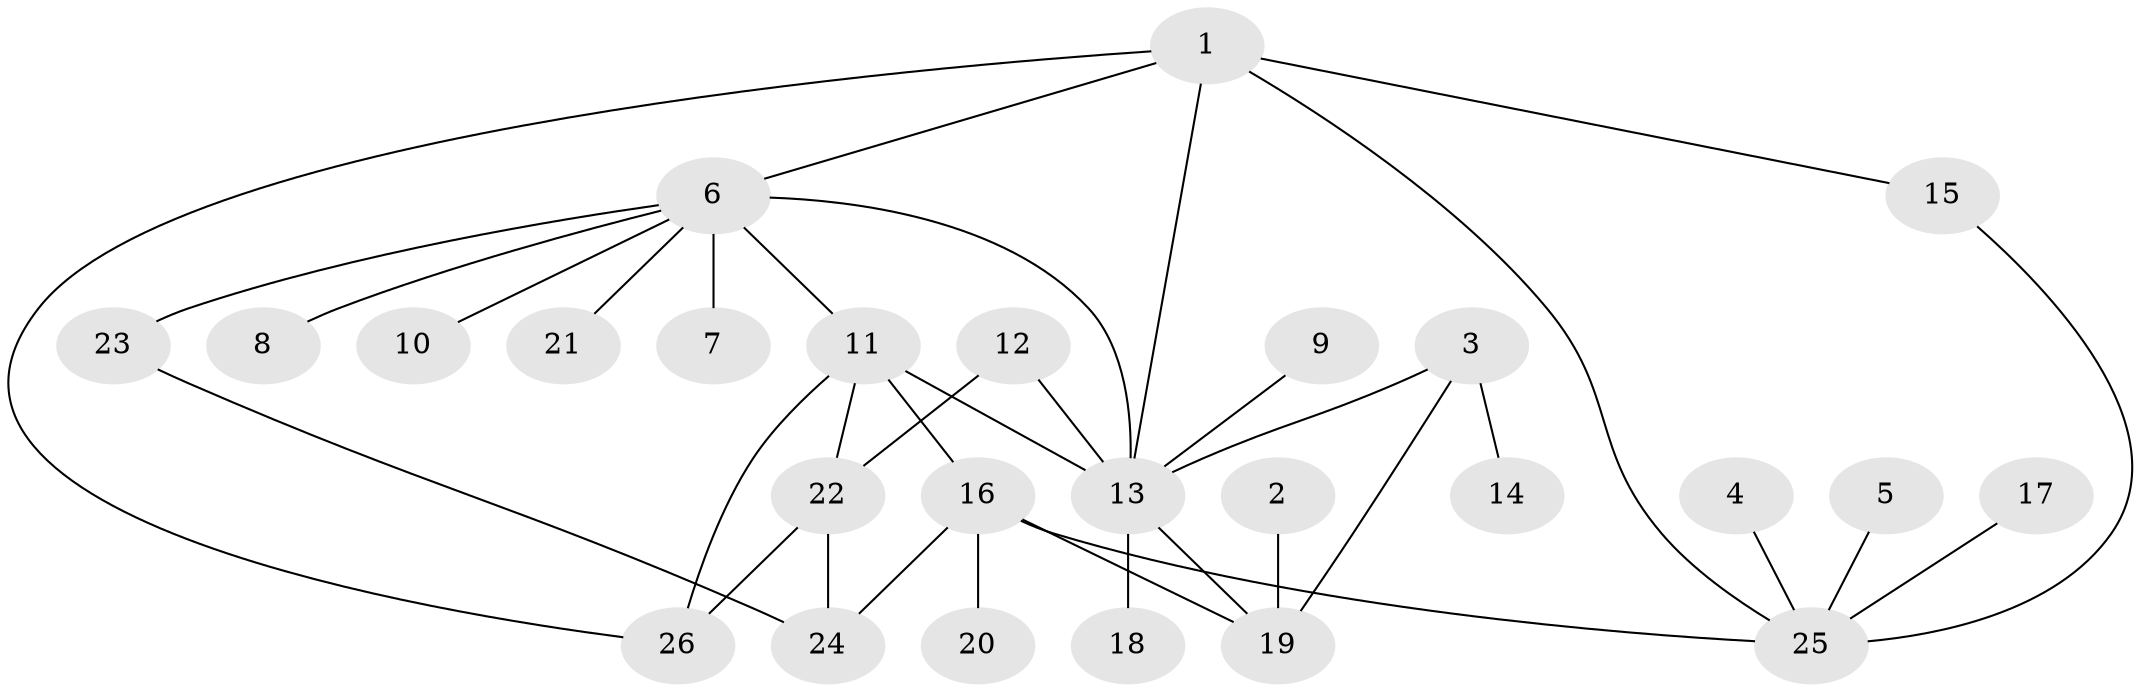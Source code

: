 // original degree distribution, {4: 0.1, 6: 0.06666666666666667, 9: 0.016666666666666666, 5: 0.05, 3: 0.03333333333333333, 12: 0.016666666666666666, 8: 0.016666666666666666, 1: 0.5666666666666667, 2: 0.13333333333333333}
// Generated by graph-tools (version 1.1) at 2025/37/03/04/25 23:37:38]
// undirected, 26 vertices, 36 edges
graph export_dot {
  node [color=gray90,style=filled];
  1;
  2;
  3;
  4;
  5;
  6;
  7;
  8;
  9;
  10;
  11;
  12;
  13;
  14;
  15;
  16;
  17;
  18;
  19;
  20;
  21;
  22;
  23;
  24;
  25;
  26;
  1 -- 6 [weight=1.0];
  1 -- 13 [weight=1.0];
  1 -- 15 [weight=1.0];
  1 -- 25 [weight=1.0];
  1 -- 26 [weight=1.0];
  2 -- 19 [weight=1.0];
  3 -- 13 [weight=1.0];
  3 -- 14 [weight=1.0];
  3 -- 19 [weight=1.0];
  4 -- 25 [weight=1.0];
  5 -- 25 [weight=1.0];
  6 -- 7 [weight=1.0];
  6 -- 8 [weight=1.0];
  6 -- 10 [weight=1.0];
  6 -- 11 [weight=1.0];
  6 -- 13 [weight=3.0];
  6 -- 21 [weight=1.0];
  6 -- 23 [weight=2.0];
  9 -- 13 [weight=1.0];
  11 -- 13 [weight=1.0];
  11 -- 16 [weight=1.0];
  11 -- 22 [weight=1.0];
  11 -- 26 [weight=1.0];
  12 -- 13 [weight=1.0];
  12 -- 22 [weight=1.0];
  13 -- 18 [weight=1.0];
  13 -- 19 [weight=1.0];
  15 -- 25 [weight=1.0];
  16 -- 19 [weight=1.0];
  16 -- 20 [weight=1.0];
  16 -- 24 [weight=2.0];
  16 -- 25 [weight=1.0];
  17 -- 25 [weight=1.0];
  22 -- 24 [weight=1.0];
  22 -- 26 [weight=1.0];
  23 -- 24 [weight=1.0];
}
